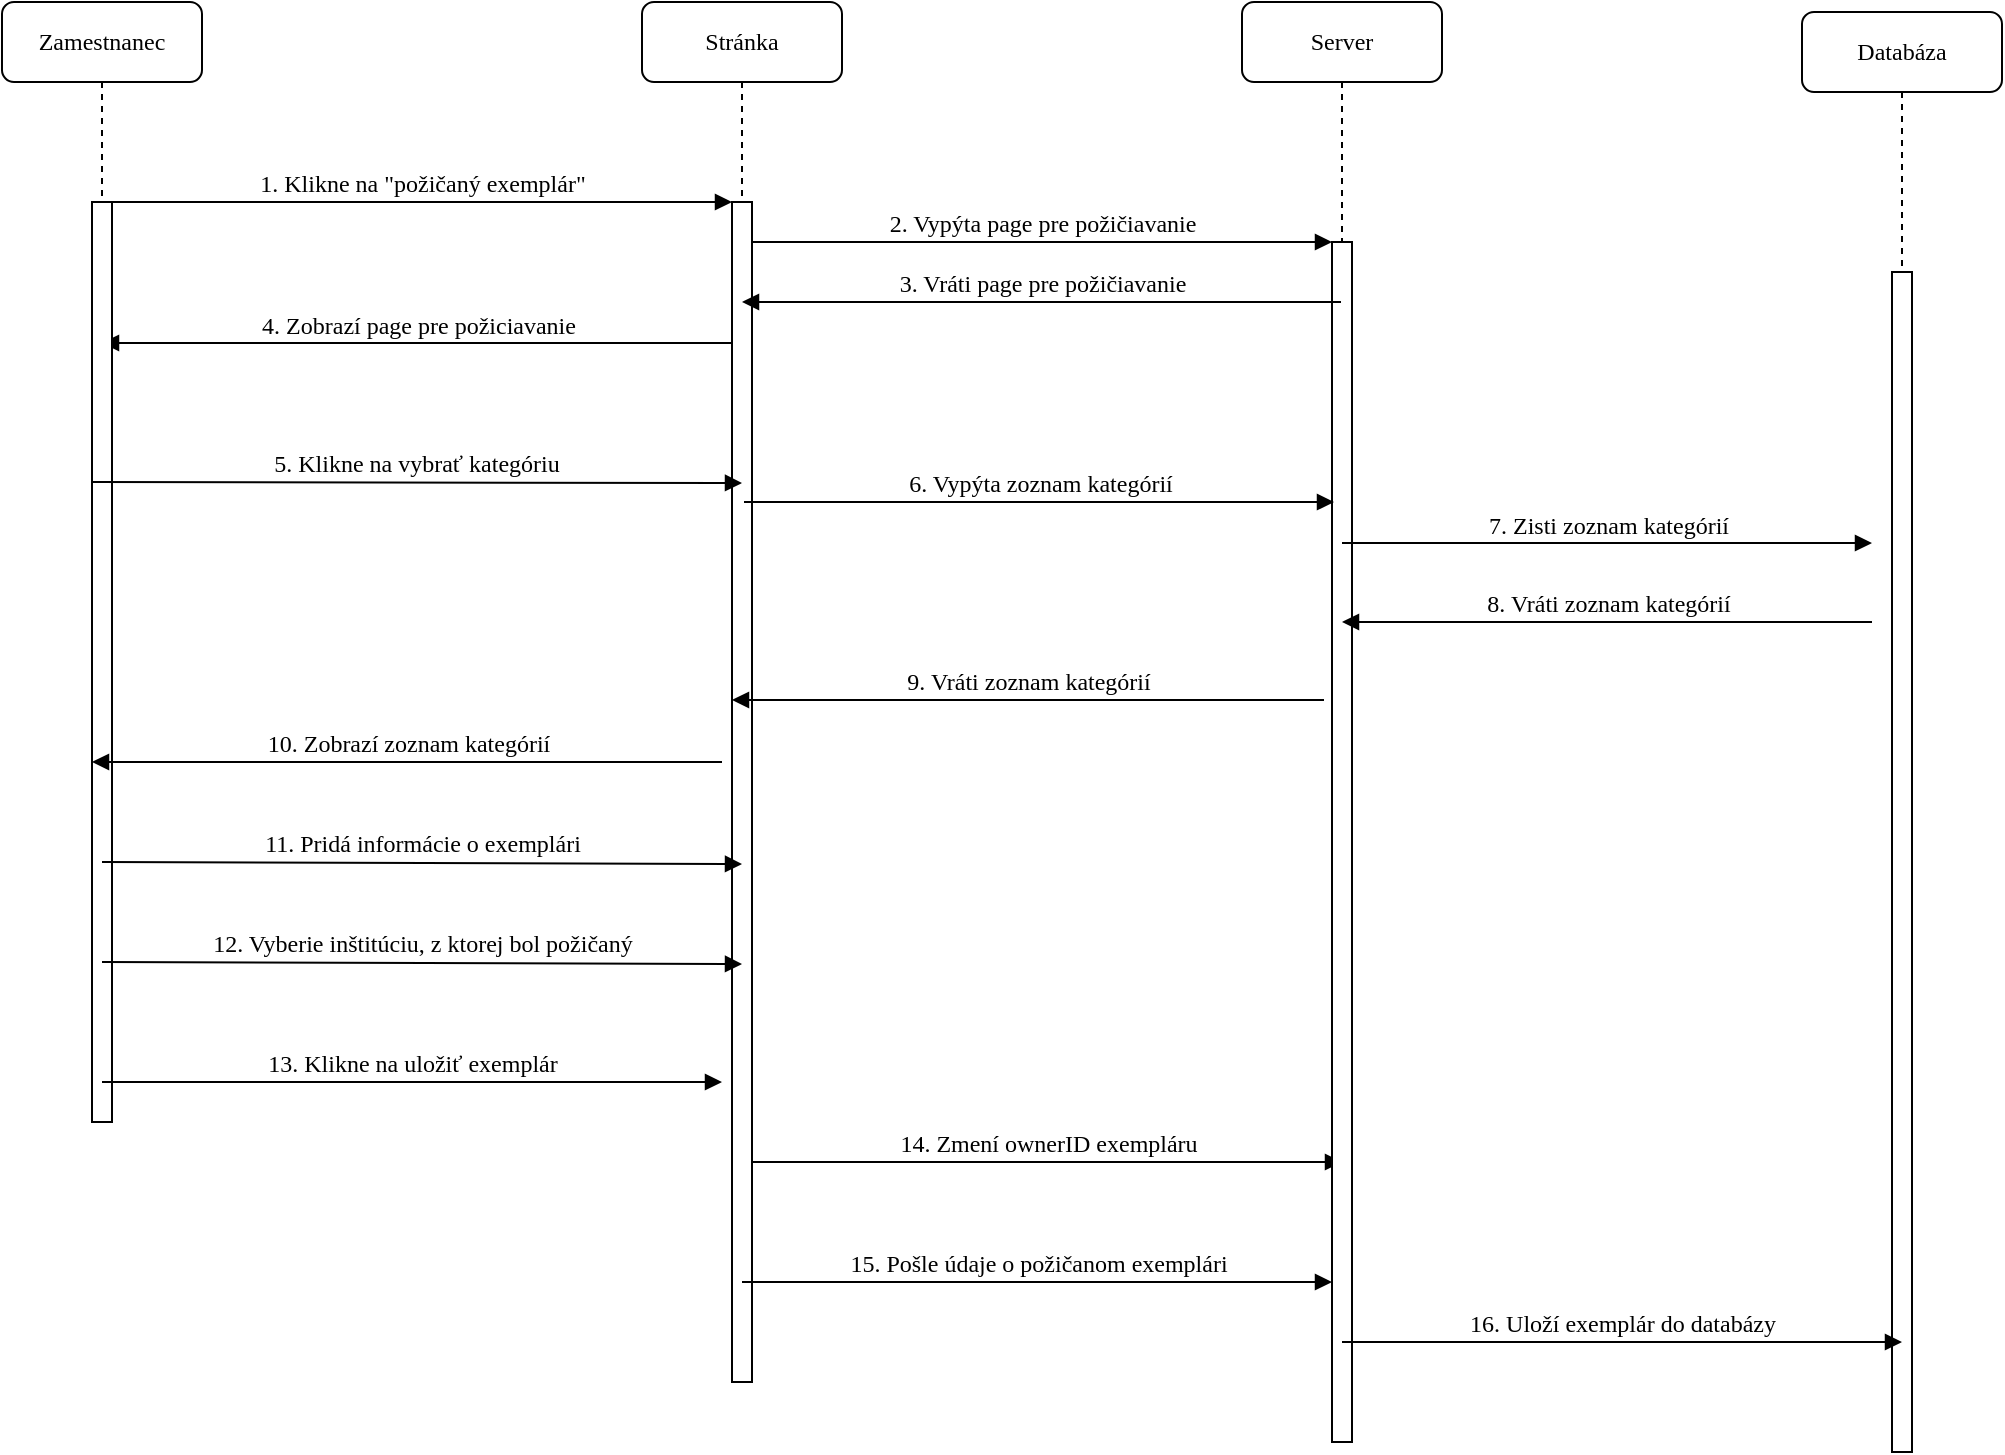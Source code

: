 <mxfile version="24.2.2" type="device">
  <diagram name="Page-1" id="13e1069c-82ec-6db2-03f1-153e76fe0fe0">
    <mxGraphModel dx="1221" dy="725" grid="1" gridSize="10" guides="1" tooltips="1" connect="1" arrows="1" fold="1" page="1" pageScale="1" pageWidth="1100" pageHeight="850" background="none" math="0" shadow="0">
      <root>
        <mxCell id="0" />
        <mxCell id="1" parent="0" />
        <mxCell id="Ip2iQFSxtUsgC6kapPmH-1" value="Stránka" style="shape=umlLifeline;perimeter=lifelinePerimeter;whiteSpace=wrap;html=1;container=1;collapsible=0;recursiveResize=0;outlineConnect=0;rounded=1;shadow=0;comic=0;labelBackgroundColor=none;strokeWidth=1;fontFamily=Verdana;fontSize=12;align=center;" vertex="1" parent="1">
          <mxGeometry x="430" y="90" width="100" height="690" as="geometry" />
        </mxCell>
        <mxCell id="Ip2iQFSxtUsgC6kapPmH-2" value="" style="html=1;points=[];perimeter=orthogonalPerimeter;rounded=0;shadow=0;comic=0;labelBackgroundColor=none;strokeWidth=1;fontFamily=Verdana;fontSize=12;align=center;" vertex="1" parent="Ip2iQFSxtUsgC6kapPmH-1">
          <mxGeometry x="45" y="100" width="10" height="590" as="geometry" />
        </mxCell>
        <mxCell id="Ip2iQFSxtUsgC6kapPmH-3" value="4. Zobrazí page pre požiciavanie" style="html=1;verticalAlign=bottom;endArrow=block;labelBackgroundColor=none;fontFamily=Verdana;fontSize=12;" edge="1" parent="Ip2iQFSxtUsgC6kapPmH-1" target="Ip2iQFSxtUsgC6kapPmH-8">
          <mxGeometry relative="1" as="geometry">
            <mxPoint x="45" y="170.5" as="sourcePoint" />
            <mxPoint x="215" y="170" as="targetPoint" />
          </mxGeometry>
        </mxCell>
        <mxCell id="Ip2iQFSxtUsgC6kapPmH-25" value="14. Zmení ownerID exempláru" style="html=1;verticalAlign=bottom;endArrow=block;labelBackgroundColor=none;fontFamily=Verdana;fontSize=12;" edge="1" parent="Ip2iQFSxtUsgC6kapPmH-1">
          <mxGeometry relative="1" as="geometry">
            <mxPoint x="55" y="580" as="sourcePoint" />
            <mxPoint x="350" y="580" as="targetPoint" />
          </mxGeometry>
        </mxCell>
        <mxCell id="Ip2iQFSxtUsgC6kapPmH-4" value="Server" style="shape=umlLifeline;perimeter=lifelinePerimeter;whiteSpace=wrap;html=1;container=1;collapsible=0;recursiveResize=0;outlineConnect=0;rounded=1;shadow=0;comic=0;labelBackgroundColor=none;strokeWidth=1;fontFamily=Verdana;fontSize=12;align=center;" vertex="1" parent="1">
          <mxGeometry x="730" y="90" width="100" height="720" as="geometry" />
        </mxCell>
        <mxCell id="Ip2iQFSxtUsgC6kapPmH-5" value="" style="html=1;points=[];perimeter=orthogonalPerimeter;rounded=0;shadow=0;comic=0;labelBackgroundColor=none;strokeWidth=1;fontFamily=Verdana;fontSize=12;align=center;" vertex="1" parent="Ip2iQFSxtUsgC6kapPmH-4">
          <mxGeometry x="45" y="120" width="10" height="600" as="geometry" />
        </mxCell>
        <mxCell id="Ip2iQFSxtUsgC6kapPmH-6" value="Databáza" style="shape=umlLifeline;perimeter=lifelinePerimeter;whiteSpace=wrap;html=1;container=1;collapsible=0;recursiveResize=0;outlineConnect=0;rounded=1;shadow=0;comic=0;labelBackgroundColor=none;strokeWidth=1;fontFamily=Verdana;fontSize=12;align=center;" vertex="1" parent="1">
          <mxGeometry x="1010" y="95" width="100" height="720" as="geometry" />
        </mxCell>
        <mxCell id="Ip2iQFSxtUsgC6kapPmH-7" value="" style="html=1;points=[];perimeter=orthogonalPerimeter;rounded=0;shadow=0;comic=0;labelBackgroundColor=none;strokeWidth=1;fontFamily=Verdana;fontSize=12;align=center;" vertex="1" parent="Ip2iQFSxtUsgC6kapPmH-6">
          <mxGeometry x="45" y="130" width="10" height="590" as="geometry" />
        </mxCell>
        <mxCell id="Ip2iQFSxtUsgC6kapPmH-8" value="Zamestnanec" style="shape=umlLifeline;perimeter=lifelinePerimeter;whiteSpace=wrap;html=1;container=1;collapsible=0;recursiveResize=0;outlineConnect=0;rounded=1;shadow=0;comic=0;labelBackgroundColor=none;strokeWidth=1;fontFamily=Verdana;fontSize=12;align=center;" vertex="1" parent="1">
          <mxGeometry x="110" y="90" width="100" height="560" as="geometry" />
        </mxCell>
        <mxCell id="Ip2iQFSxtUsgC6kapPmH-9" value="" style="html=1;points=[];perimeter=orthogonalPerimeter;rounded=0;shadow=0;comic=0;labelBackgroundColor=none;strokeWidth=1;fontFamily=Verdana;fontSize=12;align=center;" vertex="1" parent="Ip2iQFSxtUsgC6kapPmH-8">
          <mxGeometry x="45" y="100" width="10" height="460" as="geometry" />
        </mxCell>
        <mxCell id="Ip2iQFSxtUsgC6kapPmH-10" value="1. Klikne na &quot;požičaný exemplár&quot;" style="html=1;verticalAlign=bottom;endArrow=block;entryX=0;entryY=0;labelBackgroundColor=none;fontFamily=Verdana;fontSize=12;edgeStyle=elbowEdgeStyle;elbow=vertical;" edge="1" parent="1" source="Ip2iQFSxtUsgC6kapPmH-9" target="Ip2iQFSxtUsgC6kapPmH-2">
          <mxGeometry relative="1" as="geometry">
            <mxPoint x="230" y="200" as="sourcePoint" />
          </mxGeometry>
        </mxCell>
        <mxCell id="Ip2iQFSxtUsgC6kapPmH-11" value="2. Vypýta page pre požičiavanie" style="html=1;verticalAlign=bottom;endArrow=block;entryX=0;entryY=0;labelBackgroundColor=none;fontFamily=Verdana;fontSize=12;edgeStyle=elbowEdgeStyle;elbow=vertical;" edge="1" parent="1" source="Ip2iQFSxtUsgC6kapPmH-2" target="Ip2iQFSxtUsgC6kapPmH-5">
          <mxGeometry relative="1" as="geometry">
            <mxPoint x="560" y="210" as="sourcePoint" />
          </mxGeometry>
        </mxCell>
        <mxCell id="Ip2iQFSxtUsgC6kapPmH-12" value="3. Vráti page pre požičiavanie" style="html=1;verticalAlign=bottom;endArrow=block;labelBackgroundColor=none;fontFamily=Verdana;fontSize=12;" edge="1" parent="1" source="Ip2iQFSxtUsgC6kapPmH-4" target="Ip2iQFSxtUsgC6kapPmH-1">
          <mxGeometry relative="1" as="geometry">
            <mxPoint x="770" y="240" as="sourcePoint" />
            <mxPoint x="530" y="240" as="targetPoint" />
            <Array as="points">
              <mxPoint x="620" y="240" />
            </Array>
          </mxGeometry>
        </mxCell>
        <mxCell id="Ip2iQFSxtUsgC6kapPmH-13" value="6. Vypýta zoznam kategórií" style="html=1;verticalAlign=bottom;endArrow=block;labelBackgroundColor=none;fontFamily=Verdana;fontSize=12;" edge="1" parent="1">
          <mxGeometry relative="1" as="geometry">
            <mxPoint x="481" y="340" as="sourcePoint" />
            <mxPoint x="776" y="340" as="targetPoint" />
          </mxGeometry>
        </mxCell>
        <mxCell id="Ip2iQFSxtUsgC6kapPmH-14" value="9. Vráti zoznam kategórií" style="html=1;verticalAlign=bottom;endArrow=block;labelBackgroundColor=none;fontFamily=Verdana;fontSize=12;exitX=0.133;exitY=0.049;exitDx=0;exitDy=0;exitPerimeter=0;" edge="1" parent="1">
          <mxGeometry relative="1" as="geometry">
            <mxPoint x="771" y="439" as="sourcePoint" />
            <mxPoint x="475" y="439" as="targetPoint" />
            <Array as="points">
              <mxPoint x="615" y="439" />
            </Array>
            <mxPoint as="offset" />
          </mxGeometry>
        </mxCell>
        <mxCell id="Ip2iQFSxtUsgC6kapPmH-15" value="7. Zisti zoznam kategórií" style="html=1;verticalAlign=bottom;endArrow=block;labelBackgroundColor=none;fontFamily=Verdana;fontSize=12;" edge="1" parent="1">
          <mxGeometry relative="1" as="geometry">
            <mxPoint x="780" y="360.5" as="sourcePoint" />
            <mxPoint x="1045" y="360.5" as="targetPoint" />
          </mxGeometry>
        </mxCell>
        <mxCell id="Ip2iQFSxtUsgC6kapPmH-16" value="8. Vráti zoznam kategórií" style="html=1;verticalAlign=bottom;endArrow=block;labelBackgroundColor=none;fontFamily=Verdana;fontSize=12;" edge="1" parent="1">
          <mxGeometry relative="1" as="geometry">
            <mxPoint x="1045" y="400" as="sourcePoint" />
            <mxPoint x="780" y="400" as="targetPoint" />
          </mxGeometry>
        </mxCell>
        <mxCell id="Ip2iQFSxtUsgC6kapPmH-17" value="10. Zobrazí zoznam kategórií" style="html=1;verticalAlign=bottom;endArrow=block;labelBackgroundColor=none;fontFamily=Verdana;fontSize=12;" edge="1" parent="1">
          <mxGeometry relative="1" as="geometry">
            <mxPoint x="470" y="470" as="sourcePoint" />
            <mxPoint x="155" y="470" as="targetPoint" />
            <Array as="points">
              <mxPoint x="310" y="470" />
            </Array>
          </mxGeometry>
        </mxCell>
        <mxCell id="Ip2iQFSxtUsgC6kapPmH-18" value="5. Klikne na vybrať kategóriu" style="html=1;verticalAlign=bottom;endArrow=block;labelBackgroundColor=none;fontFamily=Verdana;fontSize=12;" edge="1" parent="1">
          <mxGeometry relative="1" as="geometry">
            <mxPoint x="155" y="330" as="sourcePoint" />
            <mxPoint x="480" y="330.5" as="targetPoint" />
          </mxGeometry>
        </mxCell>
        <mxCell id="Ip2iQFSxtUsgC6kapPmH-19" value="11. Pridá informácie o exemplári" style="html=1;verticalAlign=bottom;endArrow=block;labelBackgroundColor=none;fontFamily=Verdana;fontSize=12;" edge="1" parent="1">
          <mxGeometry relative="1" as="geometry">
            <mxPoint x="160" y="520" as="sourcePoint" />
            <mxPoint x="480" y="521" as="targetPoint" />
          </mxGeometry>
        </mxCell>
        <mxCell id="Ip2iQFSxtUsgC6kapPmH-21" value="13. Klikne na uložiť exemplár" style="html=1;verticalAlign=bottom;endArrow=block;labelBackgroundColor=none;fontFamily=Verdana;fontSize=12;" edge="1" parent="1">
          <mxGeometry relative="1" as="geometry">
            <mxPoint x="160" y="630" as="sourcePoint" />
            <mxPoint x="470" y="630" as="targetPoint" />
          </mxGeometry>
        </mxCell>
        <mxCell id="Ip2iQFSxtUsgC6kapPmH-22" value="12. Vyberie inštitúciu, z ktorej bol požičaný" style="html=1;verticalAlign=bottom;endArrow=block;labelBackgroundColor=none;fontFamily=Verdana;fontSize=12;" edge="1" parent="1">
          <mxGeometry relative="1" as="geometry">
            <mxPoint x="160" y="570" as="sourcePoint" />
            <mxPoint x="480" y="571" as="targetPoint" />
          </mxGeometry>
        </mxCell>
        <mxCell id="Ip2iQFSxtUsgC6kapPmH-23" value="15. Pošle údaje o požičanom exemplári" style="html=1;verticalAlign=bottom;endArrow=block;labelBackgroundColor=none;fontFamily=Verdana;fontSize=12;" edge="1" parent="1">
          <mxGeometry relative="1" as="geometry">
            <mxPoint x="480" y="730" as="sourcePoint" />
            <mxPoint x="775" y="730" as="targetPoint" />
          </mxGeometry>
        </mxCell>
        <mxCell id="Ip2iQFSxtUsgC6kapPmH-24" value="16. Uloží exemplár do databázy" style="html=1;verticalAlign=bottom;endArrow=block;labelBackgroundColor=none;fontFamily=Verdana;fontSize=12;" edge="1" parent="1">
          <mxGeometry relative="1" as="geometry">
            <mxPoint x="780" y="760" as="sourcePoint" />
            <mxPoint x="1060" y="760" as="targetPoint" />
          </mxGeometry>
        </mxCell>
      </root>
    </mxGraphModel>
  </diagram>
</mxfile>
